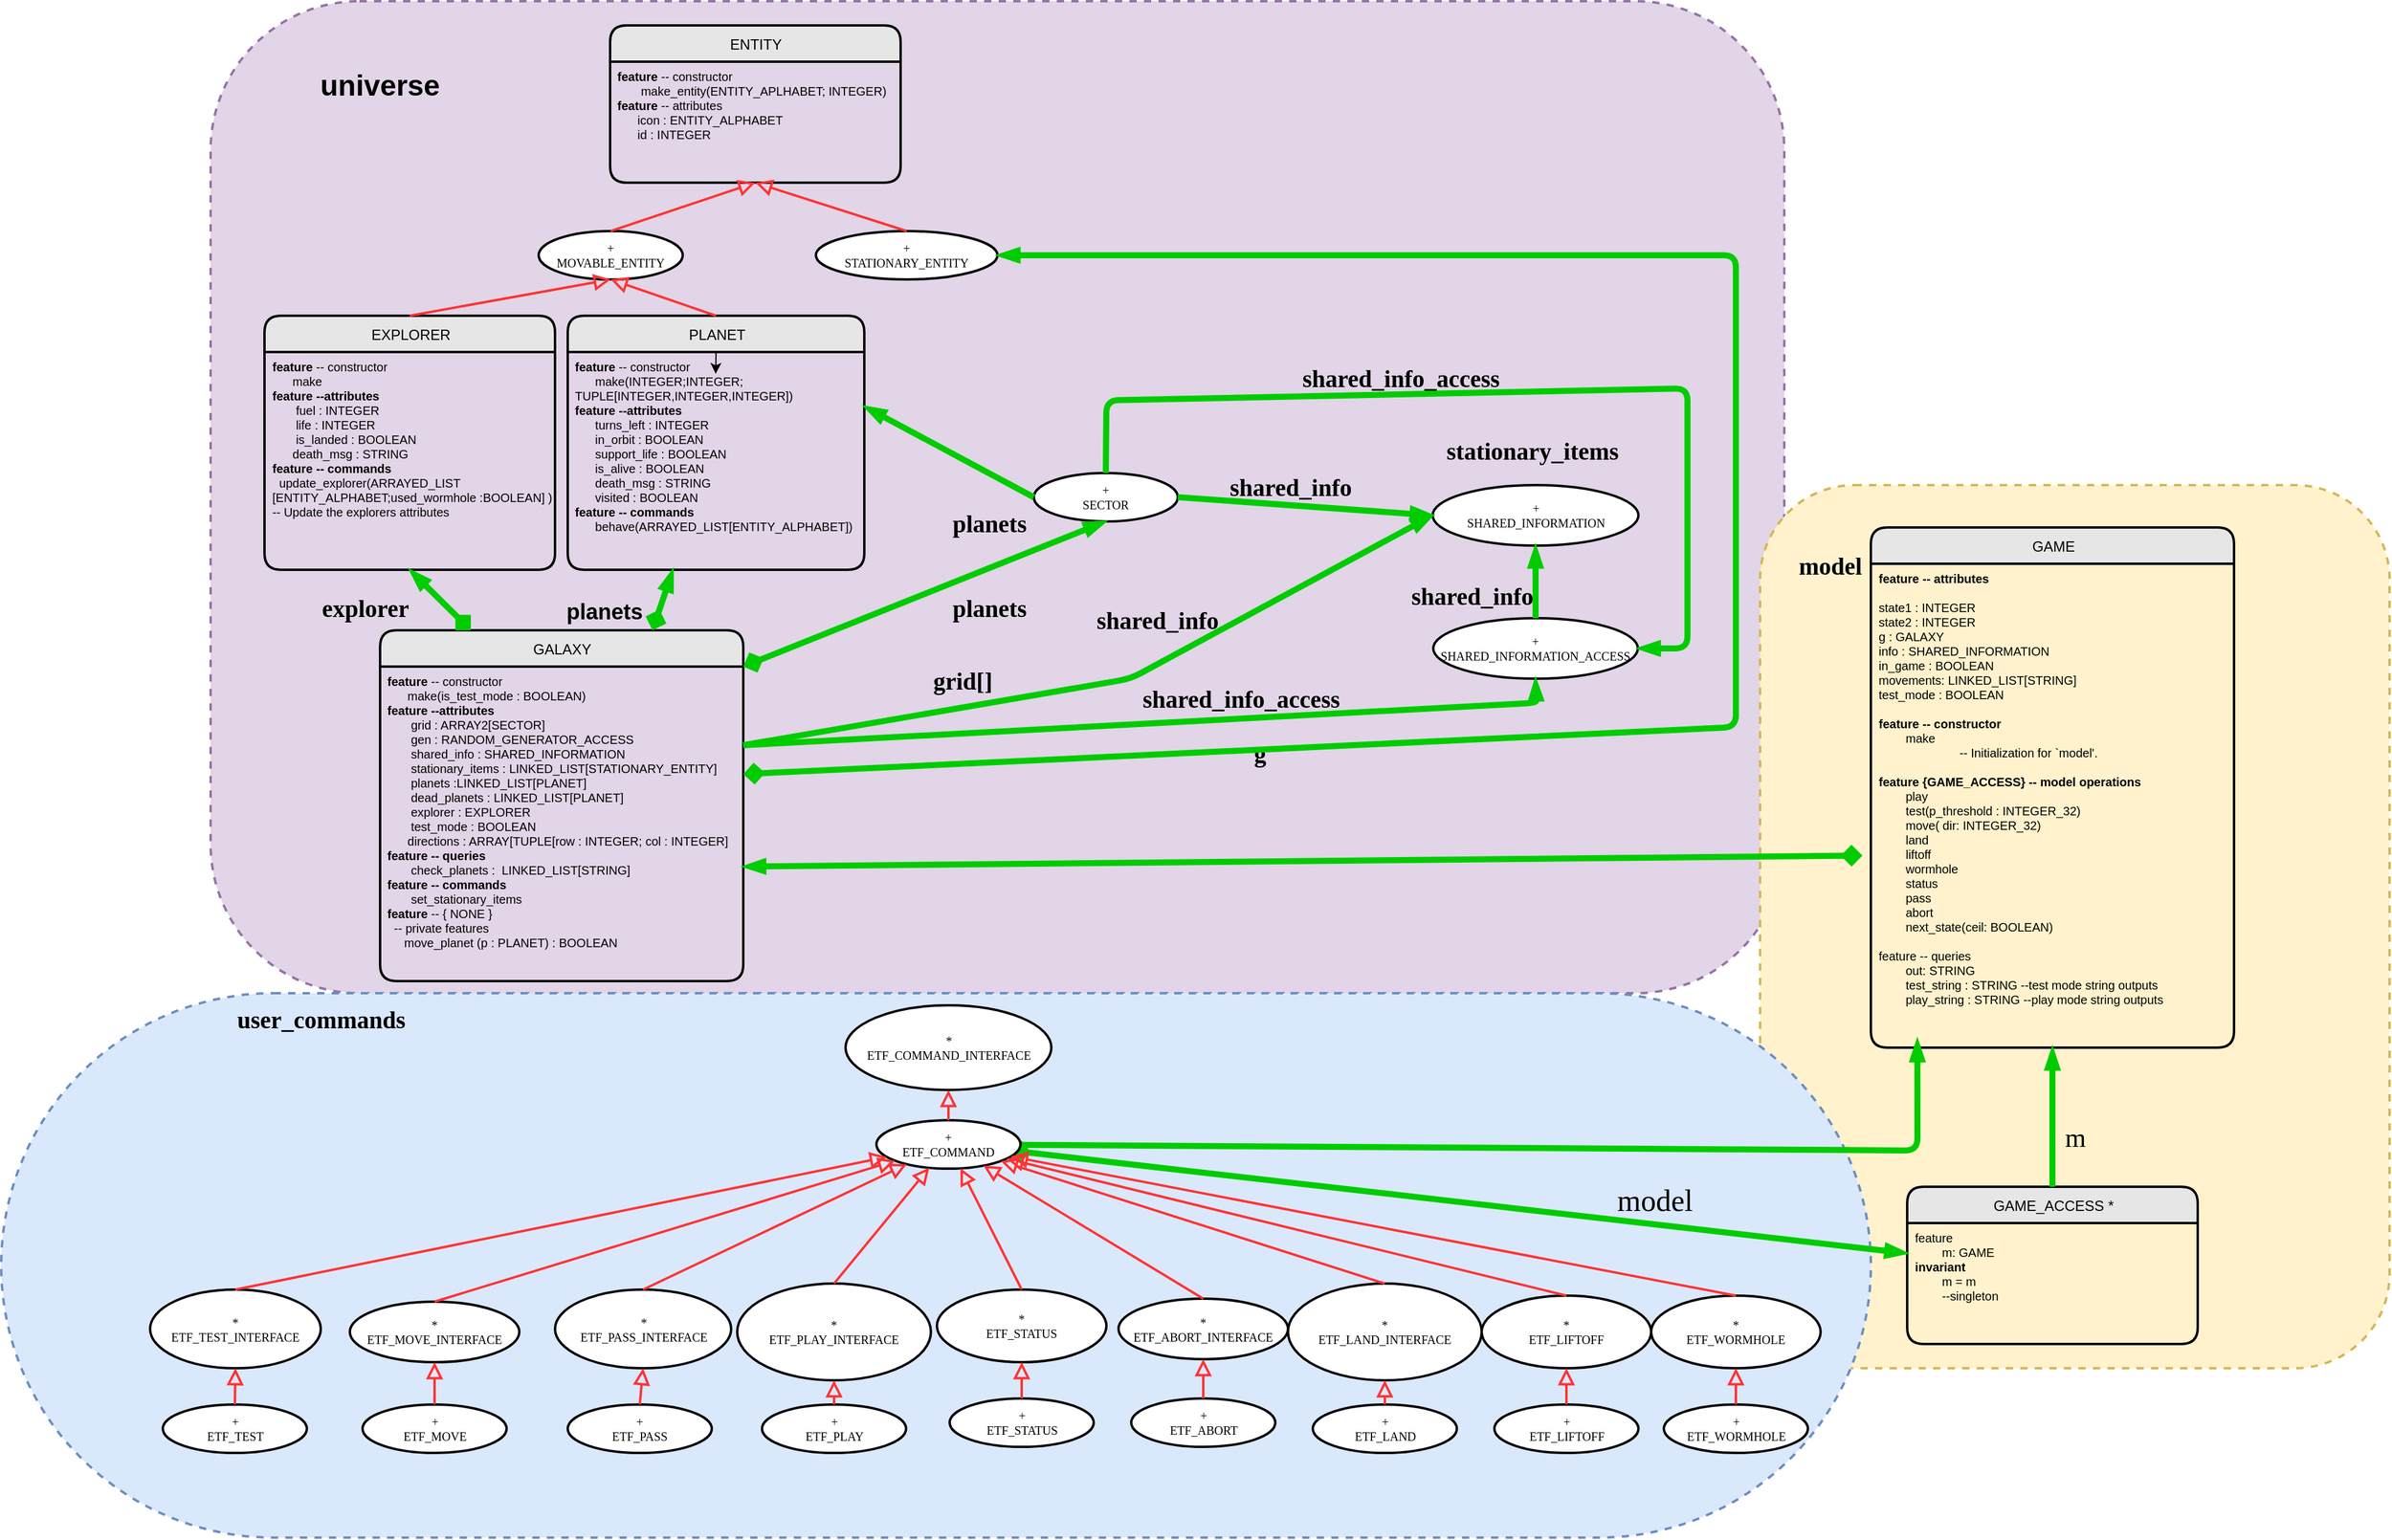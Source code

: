 <mxfile version="12.8.4" type="device"><diagram id="bcq7-YI1w9zSbNKLP_WB" name="Page-1"><mxGraphModel dx="1661" dy="1252" grid="1" gridSize="10" guides="1" tooltips="1" connect="1" arrows="1" fold="1" page="1" pageScale="1" pageWidth="1100" pageHeight="850" math="0" shadow="0"><root><mxCell id="0"/><mxCell id="1" parent="0"/><mxCell id="MOF04nxXEM0VVJA2srQy-186" value="" style="rounded=1;whiteSpace=wrap;html=1;fontSize=10;dashed=1;strokeWidth=2;fillColor=#e1d5e7;strokeColor=#9673a6;" vertex="1" parent="1"><mxGeometry x="-440" y="-520" width="1300" height="820" as="geometry"/></mxCell><mxCell id="MOF04nxXEM0VVJA2srQy-184" value="" style="rounded=1;whiteSpace=wrap;html=1;fontSize=10;dashed=1;strokeWidth=2;fillColor=#fff2cc;strokeColor=#d6b656;" vertex="1" parent="1"><mxGeometry x="840" y="-120" width="520" height="730" as="geometry"/></mxCell><mxCell id="MOF04nxXEM0VVJA2srQy-185" value="&lt;h1&gt;model&lt;/h1&gt;" style="text;html=1;fontSize=10;fontFamily=Verdena;" vertex="1" parent="1"><mxGeometry x="870" y="-85" width="300" height="25" as="geometry"/></mxCell><mxCell id="MOF04nxXEM0VVJA2srQy-138" value="" style="rounded=1;whiteSpace=wrap;html=1;fontSize=10;dashed=1;strokeWidth=2;arcSize=50;fillColor=#dae8fc;strokeColor=#6c8ebf;" vertex="1" parent="1"><mxGeometry x="-613" y="300" width="1544.5" height="450" as="geometry"/></mxCell><mxCell id="MOF04nxXEM0VVJA2srQy-2" value="&lt;font face=&quot;Helvetica&quot;&gt;&lt;span style=&quot;font-size: 12px&quot;&gt;GAME&lt;br&gt;&lt;/span&gt;&lt;/font&gt;" style="swimlane;html=1;childLayout=stackLayout;horizontal=1;startSize=30;horizontalStack=0;fillColor=#E6E6E6;fontColor=#000000;rounded=1;fontSize=17;fontStyle=0;strokeWidth=2;resizeParent=0;resizeLast=1;shadow=0;dashed=0;align=center;fontFamily=Verdena;" vertex="1" parent="1"><mxGeometry x="931.5" y="-85" width="300" height="430" as="geometry"/></mxCell><mxCell id="MOF04nxXEM0VVJA2srQy-3" value="&lt;font face=&quot;Helvetica&quot;&gt;&lt;b&gt;feature -- attributes&lt;/b&gt;&amp;nbsp;&lt;br&gt;&lt;div&gt;&lt;span style=&quot;white-space: pre&quot;&gt;&#9;&lt;/span&gt;&lt;/div&gt;state1 : INTEGER&lt;br&gt;&#9;state2 : INTEGER&lt;br&gt;&#9;g : GALAXY&lt;br&gt;&#9;info : SHARED_INFORMATION&lt;br&gt;&#9;in_game : BOOLEAN&lt;br&gt;&#9;movements: LINKED_LIST[STRING]&lt;br&gt;&#9;test_mode : BOOLEAN&lt;div&gt;&lt;br&gt;&lt;/div&gt;&lt;div&gt;&lt;b&gt;feature -- constructor&lt;/b&gt;&lt;br&gt;&lt;/div&gt;&lt;div&gt;&lt;/div&gt;&lt;div&gt;&lt;span style=&quot;white-space: pre&quot;&gt;&#9;&lt;/span&gt;make&lt;/div&gt;&lt;div&gt;&lt;span style=&quot;white-space: pre&quot;&gt;&#9;&#9;&#9;&lt;/span&gt;-- Initialization for `model'.&lt;/div&gt;&lt;div&gt;&lt;br&gt;&lt;/div&gt;&lt;div&gt;&lt;b&gt;feature {GAME_ACCESS} -- model operations&lt;/b&gt;&lt;/div&gt;&lt;div&gt;&amp;nbsp; &amp;nbsp; &amp;nbsp; &amp;nbsp; play&amp;nbsp; &amp;nbsp; &amp;nbsp;&amp;nbsp;&lt;/div&gt;&lt;div&gt;&lt;span style=&quot;white-space: pre&quot;&gt;&#9;&lt;/span&gt;test(p_threshold : INTEGER_32)&lt;br&gt;&lt;/div&gt;&lt;div&gt;&lt;span style=&quot;white-space: pre&quot;&gt;&#9;&lt;/span&gt;move( dir: INTEGER_32)&lt;br&gt;&lt;/div&gt;&lt;div&gt;&amp;nbsp; &amp;nbsp; &amp;nbsp; &amp;nbsp; land&lt;/div&gt;&lt;div&gt;&amp;nbsp; &amp;nbsp; &amp;nbsp; &amp;nbsp; liftoff&lt;/div&gt;&lt;div&gt;&amp;nbsp; &amp;nbsp; &amp;nbsp; &amp;nbsp; wormhole&lt;/div&gt;&lt;div&gt;&amp;nbsp; &amp;nbsp; &amp;nbsp; &amp;nbsp; status&lt;/div&gt;&lt;div&gt;&amp;nbsp; &amp;nbsp; &amp;nbsp; &amp;nbsp; pass&lt;/div&gt;&lt;div&gt;&amp;nbsp; &amp;nbsp; &amp;nbsp; &amp;nbsp; abort&lt;/div&gt;&lt;div&gt;&amp;nbsp; &amp;nbsp; &amp;nbsp; &amp;nbsp; next_state(ceil: BOOLEAN)&lt;/div&gt;&lt;div&gt;&lt;br&gt;&lt;/div&gt;&lt;div&gt;feature -- queries&lt;br&gt;&lt;/div&gt;&lt;div&gt;&lt;span style=&quot;white-space: pre&quot;&gt;&#9;&lt;/span&gt;&lt;span&gt;out: STRING&lt;/span&gt;&lt;br&gt;&lt;/div&gt;&lt;div&gt;&lt;span&gt;&amp;nbsp; &amp;nbsp; &amp;nbsp; &amp;nbsp; test_string : STRING --test mode string outputs&lt;/span&gt;&lt;/div&gt;&lt;div&gt;&lt;span&gt;&amp;nbsp; &amp;nbsp; &amp;nbsp; &amp;nbsp; play_string : STRING --play mode string outputs&lt;/span&gt;&lt;/div&gt;&lt;div&gt;&lt;br&gt;&lt;/div&gt;&lt;/font&gt;" style="whiteSpace=wrap;html=1;align=left;strokeColor=none;fillColor=none;spacingLeft=4;fontSize=10;verticalAlign=top;resizable=0;rotatable=0;part=1;fontFamily=Verdena;" vertex="1" parent="MOF04nxXEM0VVJA2srQy-2"><mxGeometry y="30" width="300" height="400" as="geometry"/></mxCell><mxCell id="MOF04nxXEM0VVJA2srQy-4" value="&lt;font style=&quot;font-size: 12px&quot; face=&quot;Helvetica&quot;&gt;GAME_ACCESS *&lt;/font&gt;" style="swimlane;html=1;childLayout=stackLayout;horizontal=1;startSize=30;horizontalStack=0;fillColor=#E6E6E6;fontColor=#000000;rounded=1;fontSize=17;fontStyle=0;strokeWidth=2;resizeParent=0;resizeLast=1;shadow=0;dashed=0;align=center;fontFamily=Verdena;" vertex="1" parent="1"><mxGeometry x="961.5" y="460" width="240" height="130" as="geometry"/></mxCell><mxCell id="MOF04nxXEM0VVJA2srQy-5" value="&lt;font face=&quot;Helvetica&quot;&gt;&lt;div&gt;feature&lt;/div&gt;&lt;div&gt;&lt;span style=&quot;white-space: pre&quot;&gt;&#9;&lt;/span&gt;m: GAME&lt;/div&gt;&lt;b&gt;invariant&lt;/b&gt;&lt;br&gt;&amp;nbsp;&lt;span style=&quot;white-space: pre&quot;&gt;&#9;&lt;/span&gt;m = m&lt;br&gt;&amp;nbsp; &amp;nbsp; &amp;nbsp; &amp;nbsp; --singleton&amp;nbsp;&lt;br&gt;&lt;/font&gt;" style="whiteSpace=wrap;html=1;align=left;strokeColor=none;fillColor=none;spacingLeft=4;fontSize=10;verticalAlign=top;resizable=0;rotatable=0;part=1;fontFamily=Verdena;" vertex="1" parent="MOF04nxXEM0VVJA2srQy-4"><mxGeometry y="30" width="240" height="100" as="geometry"/></mxCell><mxCell id="MOF04nxXEM0VVJA2srQy-6" value="&lt;font style=&quot;font-size: 22px&quot;&gt;m&lt;/font&gt;" style="text;html=1;fontSize=10;fontFamily=Verdena;" vertex="1" parent="1"><mxGeometry x="1090" y="400" width="21" height="20" as="geometry"/></mxCell><mxCell id="MOF04nxXEM0VVJA2srQy-7" value="" style="endArrow=blockThin;html=1;strokeColor=#00CC00;strokeWidth=5;endFill=1;exitX=0.5;exitY=0;exitDx=0;exitDy=0;entryX=0.5;entryY=1;entryDx=0;entryDy=0;" edge="1" parent="1" source="MOF04nxXEM0VVJA2srQy-4" target="MOF04nxXEM0VVJA2srQy-3"><mxGeometry width="50" height="50" relative="1" as="geometry"><mxPoint x="1080.5" y="850" as="sourcePoint"/><mxPoint x="1080.5" y="670" as="targetPoint"/></mxGeometry></mxCell><mxCell id="MOF04nxXEM0VVJA2srQy-10" value="" style="endArrow=blockThin;html=1;strokeColor=#00CC00;strokeWidth=5;endFill=1;startArrow=diamond;startFill=1;entryX=0;entryY=0.25;entryDx=0;entryDy=0;" edge="1" parent="1" target="MOF04nxXEM0VVJA2srQy-5"><mxGeometry width="50" height="50" relative="1" as="geometry"><mxPoint x="220" y="430" as="sourcePoint"/><mxPoint x="950" y="450" as="targetPoint"/><Array as="points"/></mxGeometry></mxCell><mxCell id="MOF04nxXEM0VVJA2srQy-11" value="&lt;font style=&quot;font-size: 25px&quot;&gt;model&lt;/font&gt;" style="text;html=1;fontSize=10;fontFamily=Verdena;" vertex="1" parent="1"><mxGeometry x="720" y="450" width="81" height="20" as="geometry"/></mxCell><mxCell id="MOF04nxXEM0VVJA2srQy-12" value="" style="endArrow=blockThin;html=1;strokeColor=#00CC00;strokeWidth=5;endFill=1;entryX=0.128;entryY=0.983;entryDx=0;entryDy=0;entryPerimeter=0;" edge="1" parent="1" source="MOF04nxXEM0VVJA2srQy-14" target="MOF04nxXEM0VVJA2srQy-3"><mxGeometry width="50" height="50" relative="1" as="geometry"><mxPoint x="561" y="380" as="sourcePoint"/><mxPoint x="931" y="310" as="targetPoint"/><Array as="points"><mxPoint x="970" y="430"/></Array></mxGeometry></mxCell><mxCell id="MOF04nxXEM0VVJA2srQy-13" value="+&lt;br&gt;ETF_ABORT" style="ellipse;whiteSpace=wrap;html=1;rounded=1;fontSize=10;fontFamily=Verdena;strokeWidth=2;" vertex="1" parent="1"><mxGeometry x="320.5" y="635" width="119" height="40" as="geometry"/></mxCell><mxCell id="MOF04nxXEM0VVJA2srQy-14" value="+&lt;br&gt;ETF_COMMAND" style="ellipse;whiteSpace=wrap;html=1;rounded=1;fontSize=10;fontFamily=Verdena;strokeWidth=2;" vertex="1" parent="1"><mxGeometry x="110" y="405" width="119" height="40" as="geometry"/></mxCell><mxCell id="MOF04nxXEM0VVJA2srQy-15" value="+&lt;br&gt;ETF_LAND" style="ellipse;whiteSpace=wrap;html=1;rounded=1;fontSize=10;fontFamily=Verdena;strokeWidth=2;" vertex="1" parent="1"><mxGeometry x="470.5" y="640" width="119" height="40" as="geometry"/></mxCell><mxCell id="MOF04nxXEM0VVJA2srQy-16" value="+&lt;br&gt;ETF_LIFTOFF" style="ellipse;whiteSpace=wrap;html=1;rounded=1;fontSize=10;fontFamily=Verdena;strokeWidth=2;" vertex="1" parent="1"><mxGeometry x="620.5" y="640" width="119" height="40" as="geometry"/></mxCell><mxCell id="MOF04nxXEM0VVJA2srQy-17" value="*&lt;br&gt;ETF_LIFTOFF" style="ellipse;whiteSpace=wrap;html=1;rounded=1;fontSize=10;fontFamily=Verdena;strokeWidth=2;" vertex="1" parent="1"><mxGeometry x="610" y="550" width="140" height="60" as="geometry"/></mxCell><mxCell id="MOF04nxXEM0VVJA2srQy-18" value="*&lt;br&gt;ETF_LAND_INTERFACE" style="ellipse;whiteSpace=wrap;html=1;rounded=1;fontSize=10;fontFamily=Verdena;strokeWidth=2;" vertex="1" parent="1"><mxGeometry x="450" y="540" width="160" height="80" as="geometry"/></mxCell><mxCell id="MOF04nxXEM0VVJA2srQy-20" value="*&lt;br&gt;ETF_ABORT_INTERFACE" style="ellipse;whiteSpace=wrap;html=1;rounded=1;fontSize=10;fontFamily=Verdena;strokeWidth=2;" vertex="1" parent="1"><mxGeometry x="310" y="552.5" width="140" height="50" as="geometry"/></mxCell><mxCell id="MOF04nxXEM0VVJA2srQy-21" value="*&lt;br&gt;ETF_COMMAND_INTERFACE" style="ellipse;whiteSpace=wrap;html=1;rounded=1;fontSize=10;fontFamily=Verdena;strokeWidth=2;" vertex="1" parent="1"><mxGeometry x="84.5" y="310" width="170" height="70" as="geometry"/></mxCell><mxCell id="MOF04nxXEM0VVJA2srQy-23" value="" style="endArrow=block;html=1;strokeColor=#FF3333;strokeWidth=2;endFill=0;endSize=9;entryX=0.5;entryY=1;entryDx=0;entryDy=0;exitX=0.5;exitY=0;exitDx=0;exitDy=0;" edge="1" parent="1" source="MOF04nxXEM0VVJA2srQy-13" target="MOF04nxXEM0VVJA2srQy-20"><mxGeometry width="50" height="50" relative="1" as="geometry"><mxPoint x="581.5" y="695" as="sourcePoint"/><mxPoint x="581.5" y="635" as="targetPoint"/></mxGeometry></mxCell><mxCell id="MOF04nxXEM0VVJA2srQy-24" value="" style="endArrow=block;html=1;strokeColor=#FF3333;strokeWidth=2;endFill=0;endSize=9;entryX=0.5;entryY=1;entryDx=0;entryDy=0;exitX=0.5;exitY=0;exitDx=0;exitDy=0;" edge="1" parent="1" source="MOF04nxXEM0VVJA2srQy-15" target="MOF04nxXEM0VVJA2srQy-18"><mxGeometry width="50" height="50" relative="1" as="geometry"><mxPoint x="411" y="700" as="sourcePoint"/><mxPoint x="411" y="640" as="targetPoint"/></mxGeometry></mxCell><mxCell id="MOF04nxXEM0VVJA2srQy-25" value="" style="endArrow=block;html=1;strokeColor=#FF3333;strokeWidth=2;endFill=0;endSize=9;entryX=0.5;entryY=1;entryDx=0;entryDy=0;exitX=0.5;exitY=0;exitDx=0;exitDy=0;" edge="1" parent="1" source="MOF04nxXEM0VVJA2srQy-16" target="MOF04nxXEM0VVJA2srQy-17"><mxGeometry width="50" height="50" relative="1" as="geometry"><mxPoint x="411" y="700" as="sourcePoint"/><mxPoint x="411" y="640" as="targetPoint"/></mxGeometry></mxCell><mxCell id="MOF04nxXEM0VVJA2srQy-26" value="" style="endArrow=block;html=1;strokeColor=#FF3333;strokeWidth=2;endFill=0;endSize=9;exitX=0.5;exitY=0;exitDx=0;exitDy=0;" edge="1" parent="1" source="MOF04nxXEM0VVJA2srQy-20" target="MOF04nxXEM0VVJA2srQy-14"><mxGeometry width="50" height="50" relative="1" as="geometry"><mxPoint x="411" y="800" as="sourcePoint"/><mxPoint x="210" y="510" as="targetPoint"/></mxGeometry></mxCell><mxCell id="MOF04nxXEM0VVJA2srQy-28" value="" style="endArrow=block;html=1;strokeColor=#FF3333;strokeWidth=2;endFill=0;endSize=9;exitX=0.5;exitY=0;exitDx=0;exitDy=0;" edge="1" parent="1" source="MOF04nxXEM0VVJA2srQy-18" target="MOF04nxXEM0VVJA2srQy-14"><mxGeometry width="50" height="50" relative="1" as="geometry"><mxPoint x="411" y="550" as="sourcePoint"/><mxPoint x="200" y="480" as="targetPoint"/></mxGeometry></mxCell><mxCell id="MOF04nxXEM0VVJA2srQy-29" value="" style="endArrow=block;html=1;strokeColor=#FF3333;strokeWidth=2;endFill=0;endSize=9;exitX=0.5;exitY=0;exitDx=0;exitDy=0;" edge="1" parent="1" source="MOF04nxXEM0VVJA2srQy-17" target="MOF04nxXEM0VVJA2srQy-14"><mxGeometry width="50" height="50" relative="1" as="geometry"><mxPoint x="411" y="550" as="sourcePoint"/><mxPoint x="200" y="480" as="targetPoint"/></mxGeometry></mxCell><mxCell id="MOF04nxXEM0VVJA2srQy-31" value="+&lt;br&gt;ETF_MOVE" style="ellipse;whiteSpace=wrap;html=1;rounded=1;fontSize=10;fontFamily=Verdena;strokeWidth=2;" vertex="1" parent="1"><mxGeometry x="-314.5" y="640" width="119" height="40" as="geometry"/></mxCell><mxCell id="MOF04nxXEM0VVJA2srQy-32" value="+&lt;br&gt;ETF_PASS" style="ellipse;whiteSpace=wrap;html=1;rounded=1;fontSize=10;fontFamily=Verdena;strokeWidth=2;" vertex="1" parent="1"><mxGeometry x="-145" y="640" width="119" height="40" as="geometry"/></mxCell><mxCell id="MOF04nxXEM0VVJA2srQy-33" value="+&lt;br&gt;ETF_PLAY" style="ellipse;whiteSpace=wrap;html=1;rounded=1;fontSize=10;fontFamily=Verdena;strokeWidth=2;" vertex="1" parent="1"><mxGeometry x="15.5" y="640" width="119" height="40" as="geometry"/></mxCell><mxCell id="MOF04nxXEM0VVJA2srQy-34" value="+&lt;br&gt;ETF_STATUS" style="ellipse;whiteSpace=wrap;html=1;rounded=1;fontSize=10;fontFamily=Verdena;strokeWidth=2;" vertex="1" parent="1"><mxGeometry x="170.5" y="635" width="119" height="40" as="geometry"/></mxCell><mxCell id="MOF04nxXEM0VVJA2srQy-35" value="*&lt;br&gt;ETF_STATUS" style="ellipse;whiteSpace=wrap;html=1;rounded=1;fontSize=10;fontFamily=Verdena;strokeWidth=2;" vertex="1" parent="1"><mxGeometry x="160" y="545" width="140" height="60" as="geometry"/></mxCell><mxCell id="MOF04nxXEM0VVJA2srQy-36" value="*&lt;br&gt;ETF_PLAY_INTERFACE" style="ellipse;whiteSpace=wrap;html=1;rounded=1;fontSize=10;fontFamily=Verdena;strokeWidth=2;" vertex="1" parent="1"><mxGeometry x="-5" y="540" width="160" height="80" as="geometry"/></mxCell><mxCell id="MOF04nxXEM0VVJA2srQy-37" value="*&lt;br&gt;ETF_PASS_INTERFACE" style="ellipse;whiteSpace=wrap;html=1;rounded=1;fontSize=10;fontFamily=Verdena;strokeWidth=2;" vertex="1" parent="1"><mxGeometry x="-155.5" y="545" width="145.5" height="65" as="geometry"/></mxCell><mxCell id="MOF04nxXEM0VVJA2srQy-38" value="*&lt;br&gt;ETF_MOVE_INTERFACE" style="ellipse;whiteSpace=wrap;html=1;rounded=1;fontSize=10;fontFamily=Verdena;strokeWidth=2;" vertex="1" parent="1"><mxGeometry x="-325" y="555" width="140" height="50" as="geometry"/></mxCell><mxCell id="MOF04nxXEM0VVJA2srQy-39" value="" style="endArrow=block;html=1;strokeColor=#FF3333;strokeWidth=2;endFill=0;endSize=9;entryX=0.5;entryY=1;entryDx=0;entryDy=0;exitX=0.5;exitY=0;exitDx=0;exitDy=0;" edge="1" parent="1" source="MOF04nxXEM0VVJA2srQy-32" target="MOF04nxXEM0VVJA2srQy-37"><mxGeometry width="50" height="50" relative="1" as="geometry"><mxPoint x="-268.5" y="700" as="sourcePoint"/><mxPoint x="-268.5" y="640" as="targetPoint"/></mxGeometry></mxCell><mxCell id="MOF04nxXEM0VVJA2srQy-40" value="" style="endArrow=block;html=1;strokeColor=#FF3333;strokeWidth=2;endFill=0;endSize=9;entryX=0.5;entryY=1;entryDx=0;entryDy=0;exitX=0.5;exitY=0;exitDx=0;exitDy=0;" edge="1" parent="1" source="MOF04nxXEM0VVJA2srQy-31" target="MOF04nxXEM0VVJA2srQy-38"><mxGeometry width="50" height="50" relative="1" as="geometry"><mxPoint x="-268.5" y="700" as="sourcePoint"/><mxPoint x="-268.5" y="640" as="targetPoint"/></mxGeometry></mxCell><mxCell id="MOF04nxXEM0VVJA2srQy-41" value="" style="endArrow=block;html=1;strokeColor=#FF3333;strokeWidth=2;endFill=0;endSize=9;entryX=0.5;entryY=1;entryDx=0;entryDy=0;exitX=0.5;exitY=0;exitDx=0;exitDy=0;" edge="1" parent="1" source="MOF04nxXEM0VVJA2srQy-33" target="MOF04nxXEM0VVJA2srQy-36"><mxGeometry width="50" height="50" relative="1" as="geometry"><mxPoint x="-268.5" y="700" as="sourcePoint"/><mxPoint x="-268.5" y="640" as="targetPoint"/></mxGeometry></mxCell><mxCell id="MOF04nxXEM0VVJA2srQy-42" value="" style="endArrow=block;html=1;strokeColor=#FF3333;strokeWidth=2;endFill=0;endSize=9;entryX=0.5;entryY=1;entryDx=0;entryDy=0;exitX=0.5;exitY=0;exitDx=0;exitDy=0;" edge="1" parent="1" source="MOF04nxXEM0VVJA2srQy-34" target="MOF04nxXEM0VVJA2srQy-35"><mxGeometry width="50" height="50" relative="1" as="geometry"><mxPoint x="-268.5" y="700" as="sourcePoint"/><mxPoint x="-268.5" y="640" as="targetPoint"/></mxGeometry></mxCell><mxCell id="MOF04nxXEM0VVJA2srQy-43" value="" style="endArrow=block;html=1;strokeColor=#FF3333;strokeWidth=2;endFill=0;endSize=9;exitX=0.5;exitY=0;exitDx=0;exitDy=0;" edge="1" parent="1" source="MOF04nxXEM0VVJA2srQy-38" target="MOF04nxXEM0VVJA2srQy-14"><mxGeometry width="50" height="50" relative="1" as="geometry"><mxPoint x="-268.5" y="800" as="sourcePoint"/><mxPoint x="290" y="440" as="targetPoint"/></mxGeometry></mxCell><mxCell id="MOF04nxXEM0VVJA2srQy-44" value="" style="endArrow=block;html=1;strokeColor=#FF3333;strokeWidth=2;endFill=0;endSize=9;exitX=0.5;exitY=0;exitDx=0;exitDy=0;" edge="1" parent="1" source="MOF04nxXEM0VVJA2srQy-37" target="MOF04nxXEM0VVJA2srQy-14"><mxGeometry width="50" height="50" relative="1" as="geometry"><mxPoint x="-268.5" y="550" as="sourcePoint"/><mxPoint x="190" y="480" as="targetPoint"/></mxGeometry></mxCell><mxCell id="MOF04nxXEM0VVJA2srQy-45" value="" style="endArrow=block;html=1;strokeColor=#FF3333;strokeWidth=2;endFill=0;endSize=9;exitX=0.5;exitY=0;exitDx=0;exitDy=0;" edge="1" parent="1" source="MOF04nxXEM0VVJA2srQy-36" target="MOF04nxXEM0VVJA2srQy-14"><mxGeometry width="50" height="50" relative="1" as="geometry"><mxPoint x="-268.5" y="550" as="sourcePoint"/><mxPoint x="180" y="480" as="targetPoint"/></mxGeometry></mxCell><mxCell id="MOF04nxXEM0VVJA2srQy-46" value="" style="endArrow=block;html=1;strokeColor=#FF3333;strokeWidth=2;endFill=0;endSize=9;exitX=0.5;exitY=0;exitDx=0;exitDy=0;" edge="1" parent="1" source="MOF04nxXEM0VVJA2srQy-35" target="MOF04nxXEM0VVJA2srQy-14"><mxGeometry width="50" height="50" relative="1" as="geometry"><mxPoint x="-89" y="545" as="sourcePoint"/><mxPoint x="359.5" y="475" as="targetPoint"/></mxGeometry></mxCell><mxCell id="MOF04nxXEM0VVJA2srQy-47" value="+&lt;br&gt;ETF_TEST" style="ellipse;whiteSpace=wrap;html=1;rounded=1;fontSize=10;fontFamily=Verdena;strokeWidth=2;" vertex="1" parent="1"><mxGeometry x="-479.5" y="640" width="119" height="40" as="geometry"/></mxCell><mxCell id="MOF04nxXEM0VVJA2srQy-48" value="*&lt;br&gt;ETF_TEST_INTERFACE" style="ellipse;whiteSpace=wrap;html=1;rounded=1;fontSize=10;fontFamily=Verdena;strokeWidth=2;" vertex="1" parent="1"><mxGeometry x="-490" y="545" width="141" height="65" as="geometry"/></mxCell><mxCell id="MOF04nxXEM0VVJA2srQy-49" value="" style="endArrow=block;html=1;strokeColor=#FF3333;strokeWidth=2;endFill=0;endSize=9;entryX=0.5;entryY=1;entryDx=0;entryDy=0;exitX=0.5;exitY=0;exitDx=0;exitDy=0;" edge="1" parent="1" source="MOF04nxXEM0VVJA2srQy-47" target="MOF04nxXEM0VVJA2srQy-48"><mxGeometry width="50" height="50" relative="1" as="geometry"><mxPoint x="-603" y="700" as="sourcePoint"/><mxPoint x="-603" y="640" as="targetPoint"/></mxGeometry></mxCell><mxCell id="MOF04nxXEM0VVJA2srQy-51" value="+&lt;br&gt;ETF_WORMHOLE" style="ellipse;whiteSpace=wrap;html=1;rounded=1;fontSize=10;fontFamily=Verdena;strokeWidth=2;" vertex="1" parent="1"><mxGeometry x="760.5" y="640" width="119" height="40" as="geometry"/></mxCell><mxCell id="MOF04nxXEM0VVJA2srQy-52" value="*&lt;br&gt;ETF_WORMHOLE" style="ellipse;whiteSpace=wrap;html=1;rounded=1;fontSize=10;fontFamily=Verdena;strokeWidth=2;" vertex="1" parent="1"><mxGeometry x="750" y="550" width="140" height="60" as="geometry"/></mxCell><mxCell id="MOF04nxXEM0VVJA2srQy-53" value="" style="endArrow=block;html=1;strokeColor=#FF3333;strokeWidth=2;endFill=0;endSize=9;entryX=0.5;entryY=1;entryDx=0;entryDy=0;exitX=0.5;exitY=0;exitDx=0;exitDy=0;" edge="1" parent="1" source="MOF04nxXEM0VVJA2srQy-51" target="MOF04nxXEM0VVJA2srQy-52"><mxGeometry width="50" height="50" relative="1" as="geometry"><mxPoint x="561" y="700" as="sourcePoint"/><mxPoint x="561" y="640" as="targetPoint"/></mxGeometry></mxCell><mxCell id="MOF04nxXEM0VVJA2srQy-54" value="" style="endArrow=block;html=1;strokeColor=#FF3333;strokeWidth=2;endFill=0;endSize=9;exitX=0.5;exitY=0;exitDx=0;exitDy=0;" edge="1" parent="1" source="MOF04nxXEM0VVJA2srQy-52" target="MOF04nxXEM0VVJA2srQy-14"><mxGeometry width="50" height="50" relative="1" as="geometry"><mxPoint x="561" y="550" as="sourcePoint"/><mxPoint x="190" y="480" as="targetPoint"/></mxGeometry></mxCell><mxCell id="MOF04nxXEM0VVJA2srQy-57" value="" style="endArrow=block;html=1;strokeColor=#FF3333;strokeWidth=2;endFill=0;endSize=9;exitX=0.5;exitY=0;exitDx=0;exitDy=0;" edge="1" parent="1" source="MOF04nxXEM0VVJA2srQy-14" target="MOF04nxXEM0VVJA2srQy-21"><mxGeometry width="50" height="50" relative="1" as="geometry"><mxPoint x="183" y="435" as="sourcePoint"/><mxPoint x="190" y="360" as="targetPoint"/></mxGeometry></mxCell><mxCell id="MOF04nxXEM0VVJA2srQy-60" value="" style="endArrow=block;html=1;strokeColor=#FF3333;strokeWidth=2;endFill=0;endSize=9;exitX=0.5;exitY=0;exitDx=0;exitDy=0;" edge="1" parent="1" source="MOF04nxXEM0VVJA2srQy-48" target="MOF04nxXEM0VVJA2srQy-14"><mxGeometry width="50" height="50" relative="1" as="geometry"><mxPoint x="90" y="510" as="sourcePoint"/><mxPoint x="90" y="450" as="targetPoint"/></mxGeometry></mxCell><mxCell id="MOF04nxXEM0VVJA2srQy-67" value="&lt;font style=&quot;font-size: 12px&quot; face=&quot;Helvetica&quot;&gt;GALAXY&lt;/font&gt;" style="swimlane;html=1;childLayout=stackLayout;horizontal=1;startSize=30;horizontalStack=0;fillColor=#E6E6E6;fontColor=#000000;rounded=1;fontSize=17;fontStyle=0;strokeWidth=2;resizeParent=0;resizeLast=1;shadow=0;dashed=0;align=center;fontFamily=Verdena;" vertex="1" parent="1"><mxGeometry x="-300" width="300" height="290" as="geometry"/></mxCell><mxCell id="MOF04nxXEM0VVJA2srQy-68" value="&lt;font face=&quot;Helvetica&quot;&gt;&lt;b&gt;feature&lt;/b&gt; -- constructor&lt;br&gt;&amp;nbsp; &amp;nbsp; &amp;nbsp; make(is_test_mode : BOOLEAN)&lt;br&gt;&lt;b&gt;feature --attributes&amp;nbsp;&lt;br&gt;&amp;nbsp; &amp;nbsp; &amp;nbsp; &lt;/b&gt;&amp;nbsp;grid : ARRAY2[SECTOR]&lt;br&gt;&amp;nbsp; &amp;nbsp; &amp;nbsp; &amp;nbsp;gen : RANDOM_GENERATOR_ACCESS&lt;br&gt;&amp;nbsp; &amp;nbsp; &amp;nbsp; &amp;nbsp;shared_info : SHARED_INFORMATION&lt;br&gt;&amp;nbsp; &amp;nbsp; &amp;nbsp; &amp;nbsp;stationary_items : LINKED_LIST[STATIONARY_ENTITY]&lt;br&gt;&amp;nbsp; &amp;nbsp; &amp;nbsp; &amp;nbsp;planets :LINKED_LIST[PLANET]&lt;br&gt;&amp;nbsp; &amp;nbsp; &amp;nbsp; &amp;nbsp;dead_planets : LINKED_LIST[PLANET]&lt;br&gt;&amp;nbsp; &amp;nbsp; &amp;nbsp; &amp;nbsp;explorer : EXPLORER&lt;br&gt;&amp;nbsp; &amp;nbsp; &amp;nbsp; &amp;nbsp;test_mode : BOOLEAN&lt;br&gt;&amp;nbsp; &amp;nbsp; &amp;nbsp; directions : ARRAY[TUPLE[row : INTEGER; col : INTEGER]&lt;br&gt;&lt;b&gt;feature -- queries&lt;br&gt;&amp;nbsp; &amp;nbsp; &amp;nbsp; &amp;nbsp;&lt;/b&gt;check_planets :&amp;nbsp; LINKED_LIST[STRING]&lt;br&gt;&lt;b&gt;feature -- commands&lt;br&gt;&lt;/b&gt;&amp;nbsp; &amp;nbsp; &amp;nbsp; &amp;nbsp;set_stationary_items&lt;br&gt;&lt;b&gt;feature&lt;/b&gt; -- { NONE }&lt;br&gt;&amp;nbsp; -- private features&lt;br&gt;&amp;nbsp; &amp;nbsp; &amp;nbsp;move_planet (p : PLANET) : BOOLEAN&lt;br&gt;&lt;/font&gt;" style="whiteSpace=wrap;html=1;align=left;strokeColor=none;fillColor=none;spacingLeft=4;fontSize=10;verticalAlign=top;resizable=0;rotatable=0;part=1;fontFamily=Verdena;" vertex="1" parent="MOF04nxXEM0VVJA2srQy-67"><mxGeometry y="30" width="300" height="260" as="geometry"/></mxCell><mxCell id="MOF04nxXEM0VVJA2srQy-69" value="+&lt;br&gt;MOVABLE_ENTITY&lt;span style=&quot;color: rgba(0 , 0 , 0 , 0) ; font-family: monospace ; font-size: 0px ; white-space: nowrap&quot;&gt;%3CmxGraphModel%3E%3Croot%3E%3CmxCell%20id%3D%220%22%2F%3E%3CmxCell%20id%3D%221%22%20parent%3D%220%22%2F%3E%3CmxCell%20id%3D%222%22%20value%3D%22%2B%26lt%3Bbr%26gt%3BETF_COMMAND%22%20style%3D%22ellipse%3BwhiteSpace%3Dwrap%3Bhtml%3D1%3Brounded%3D1%3BfontSize%3D10%3BfontFamily%3DVerdena%3BstrokeWidth%3D2%3B%22%20vertex%3D%221%22%20parent%3D%221%22%3E%3CmxGeometry%20x%3D%22319.5%22%20y%3D%22640%22%20width%3D%22119%22%20height%3D%2240%22%20as%3D%22geometry%22%2F%3E%3C%2FmxCell%3E%3C%2Froot%3E%3C%2FmxGraphModel%3E&lt;/span&gt;" style="ellipse;whiteSpace=wrap;html=1;rounded=1;fontSize=10;fontFamily=Verdena;strokeWidth=2;" vertex="1" parent="1"><mxGeometry x="-169" y="-330" width="119" height="40" as="geometry"/></mxCell><mxCell id="MOF04nxXEM0VVJA2srQy-71" value="+&lt;br&gt;SHARED_INFORMATION&lt;span style=&quot;color: rgba(0 , 0 , 0 , 0) ; font-family: monospace ; font-size: 0px ; white-space: nowrap&quot;&gt;%3CmxGraphModel%3E%3Croot%3E%3CmxCell%20id%3D%220%22%2F%3E%3CmxCell%20id%3D%221%22%20parent%3D%220%22%2F%3E%3CmxCell%20id%3D%222%22%20value%3D%22%2B%26lt%3Bbr%26gt%3BETF_COMMAND%22%20style%3D%22ellipse%3BwhiteSpace%3Dwrap%3Bhtml%3D1%3Brounded%3D1%3BfontSize%3D10%3BfontFamily%3DVerdena%3BstrokeWidth%3D2%3B%22%20vertex%3D%221%22%20parent%3D%221%22%3E%3CmxGeometry%20x%3D%22319.5%22%20y%3D%22640%22%20width%3D%22119%22%20height%3D%2240%22%20as%3D%22geometry%22%2F%3E%3C%2FmxCell%3E%3C%2Froot%3E%3C%2FmxGraphModel%3&lt;/span&gt;" style="ellipse;whiteSpace=wrap;html=1;rounded=1;fontSize=10;fontFamily=Verdena;strokeWidth=2;" vertex="1" parent="1"><mxGeometry x="569.5" y="-120" width="170" height="50" as="geometry"/></mxCell><mxCell id="MOF04nxXEM0VVJA2srQy-72" value="+&lt;br&gt;SHARED_INFORMATION_ACCESS&lt;span style=&quot;color: rgba(0 , 0 , 0 , 0) ; font-family: monospace ; font-size: 0px ; white-space: nowrap&quot;&gt;%3CmxGraphModel%3E%3Croot%3E%3CmxCell%20id%3D%220%22%2F%3E%3CmxCell%20id%3D%221%22%20parent%3D%220%22%2F%3E%3CmxCell%20id%3D%222%22%20value%3D%22%2B%26lt%3Bbr%26gt%3BETF_COMMAND%22%20style%3D%22ellipse%3BwhiteSpace%3Dwrap%3Bhtml%3D1%3Brounded%3D1%3BfontSize%3D10%3BfontFamily%3DVerdena%3BstrokeWidth%3D2%3B%22%20vertex%3D%221%22%20parent%3D%221%22%3E%3CmxGeometry%20x%3D%22319.5%22%20y%3D%22640%22%20width%3D%22119%22%20height%3D%2240%22%20as%3D%22geometry%22%2F%3E%3C%2FmxCell%3E%3C%2Froot%3E%3C%2FmxGraphModel%3_&lt;/span&gt;" style="ellipse;whiteSpace=wrap;html=1;rounded=1;fontSize=10;fontFamily=Verdena;strokeWidth=2;" vertex="1" parent="1"><mxGeometry x="570" y="-10" width="169" height="50" as="geometry"/></mxCell><mxCell id="MOF04nxXEM0VVJA2srQy-73" value="" style="endArrow=blockThin;html=1;strokeColor=#00CC00;strokeWidth=5;endFill=1;entryX=0.5;entryY=1;entryDx=0;entryDy=0;exitX=0.5;exitY=0;exitDx=0;exitDy=0;" edge="1" parent="1" source="MOF04nxXEM0VVJA2srQy-72" target="MOF04nxXEM0VVJA2srQy-71"><mxGeometry width="50" height="50" relative="1" as="geometry"><mxPoint x="-155" y="80" as="sourcePoint"/><mxPoint x="430" y="215" as="targetPoint"/></mxGeometry></mxCell><mxCell id="MOF04nxXEM0VVJA2srQy-74" value="&lt;h1&gt;shared_info&lt;/h1&gt;" style="text;html=1;fontSize=10;fontFamily=Verdena;" vertex="1" parent="1"><mxGeometry x="550" y="-60" width="84" height="20" as="geometry"/></mxCell><mxCell id="MOF04nxXEM0VVJA2srQy-77" value="&lt;font face=&quot;Helvetica&quot;&gt;&lt;span style=&quot;font-size: 12px&quot;&gt;EXPLORER&lt;br&gt;&lt;/span&gt;&lt;/font&gt;" style="swimlane;html=1;childLayout=stackLayout;horizontal=1;startSize=30;horizontalStack=0;fillColor=#E6E6E6;fontColor=#000000;rounded=1;fontSize=17;fontStyle=0;strokeWidth=2;resizeParent=0;resizeLast=1;shadow=0;dashed=0;align=center;fontFamily=Verdena;" vertex="1" parent="1"><mxGeometry x="-395.5" y="-260" width="240" height="210" as="geometry"/></mxCell><mxCell id="MOF04nxXEM0VVJA2srQy-78" value="&lt;b style=&quot;font-family: &amp;#34;helvetica&amp;#34;&quot;&gt;feature&lt;/b&gt;&lt;span style=&quot;font-family: &amp;#34;helvetica&amp;#34;&quot;&gt;&amp;nbsp;-- constructor&lt;/span&gt;&lt;br style=&quot;font-family: &amp;#34;helvetica&amp;#34;&quot;&gt;&lt;span style=&quot;font-family: &amp;#34;helvetica&amp;#34;&quot;&gt;&amp;nbsp; &amp;nbsp; &amp;nbsp; make&lt;/span&gt;&lt;br style=&quot;font-family: &amp;#34;helvetica&amp;#34;&quot;&gt;&lt;b style=&quot;font-family: &amp;#34;helvetica&amp;#34;&quot;&gt;feature --attributes&amp;nbsp;&lt;br&gt;&amp;nbsp; &amp;nbsp; &amp;nbsp;&amp;nbsp;&lt;/b&gt;&lt;span style=&quot;font-family: &amp;#34;helvetica&amp;#34;&quot;&gt;&amp;nbsp;fuel : INTEGER&lt;br&gt;&amp;nbsp; &amp;nbsp; &amp;nbsp; &amp;nbsp;life : INTEGER&lt;br&gt;&amp;nbsp; &amp;nbsp; &amp;nbsp; &amp;nbsp;is_landed : BOOLEAN&lt;br&gt;&amp;nbsp; &amp;nbsp; &amp;nbsp; death_msg : STRING&lt;/span&gt;&lt;br style=&quot;font-family: &amp;#34;helvetica&amp;#34;&quot;&gt;&lt;b style=&quot;font-family: &amp;#34;helvetica&amp;#34;&quot;&gt;feature -- commands&lt;br&gt;&amp;nbsp;&amp;nbsp;&lt;/b&gt;&lt;span style=&quot;font-family: &amp;#34;helvetica&amp;#34;&quot;&gt;update_explorer(ARRAYED_LIST&lt;br&gt;[ENTITY_ALPHABET;used_wormhole :BOOLEAN] ) -- Update the explorers attributes&lt;br&gt;&lt;/span&gt;" style="whiteSpace=wrap;html=1;align=left;strokeColor=none;fillColor=none;spacingLeft=4;fontSize=10;verticalAlign=top;resizable=0;rotatable=0;part=1;fontFamily=Verdena;" vertex="1" parent="MOF04nxXEM0VVJA2srQy-77"><mxGeometry y="30" width="240" height="180" as="geometry"/></mxCell><mxCell id="MOF04nxXEM0VVJA2srQy-79" value="&lt;font style=&quot;font-size: 12px&quot; face=&quot;Helvetica&quot;&gt;PLANET&lt;/font&gt;" style="swimlane;html=1;childLayout=stackLayout;horizontal=1;startSize=30;horizontalStack=0;fillColor=#E6E6E6;fontColor=#000000;rounded=1;fontSize=17;fontStyle=0;strokeWidth=2;resizeParent=0;resizeLast=1;shadow=0;dashed=0;align=center;fontFamily=Verdena;" vertex="1" parent="1"><mxGeometry x="-145" y="-260" width="245" height="210" as="geometry"/></mxCell><mxCell id="MOF04nxXEM0VVJA2srQy-80" value="&lt;b style=&quot;font-family: &amp;#34;helvetica&amp;#34;&quot;&gt;feature&lt;/b&gt;&lt;span style=&quot;font-family: &amp;#34;helvetica&amp;#34;&quot;&gt;&amp;nbsp;-- constructor&lt;/span&gt;&lt;br style=&quot;font-family: &amp;#34;helvetica&amp;#34;&quot;&gt;&lt;span style=&quot;font-family: &amp;#34;helvetica&amp;#34;&quot;&gt;&amp;nbsp; &amp;nbsp; &amp;nbsp; make(INTEGER;INTEGER;&lt;br&gt;TUPLE[INTEGER,INTEGER,INTEGER])&lt;/span&gt;&lt;br style=&quot;font-family: &amp;#34;helvetica&amp;#34;&quot;&gt;&lt;b style=&quot;font-family: &amp;#34;helvetica&amp;#34;&quot;&gt;feature --attributes&amp;nbsp;&lt;br&gt;&amp;nbsp; &amp;nbsp; &amp;nbsp; &lt;/b&gt;&lt;span style=&quot;font-family: &amp;#34;helvetica&amp;#34;&quot;&gt;turns_left : INTEGER&lt;br&gt;&amp;nbsp; &amp;nbsp; &amp;nbsp; in_orbit : BOOLEAN&lt;br&gt;&amp;nbsp; &amp;nbsp; &amp;nbsp; support_life : BOOLEAN&lt;br&gt;&amp;nbsp; &amp;nbsp; &amp;nbsp; is_alive : BOOLEAN&lt;br&gt;&amp;nbsp; &amp;nbsp; &amp;nbsp; death_msg : STRING&lt;br&gt;&amp;nbsp; &amp;nbsp; &amp;nbsp; visited : BOOLEAN&lt;/span&gt;&lt;br style=&quot;font-family: &amp;#34;helvetica&amp;#34;&quot;&gt;&lt;b style=&quot;font-family: &amp;#34;helvetica&amp;#34;&quot;&gt;feature -- commands&lt;br&gt;&amp;nbsp; &amp;nbsp; &amp;nbsp; &lt;/b&gt;&lt;span style=&quot;font-family: &amp;#34;helvetica&amp;#34;&quot;&gt;behave(ARRAYED_LIST[ENTITY_ALPHABET])&lt;/span&gt;" style="whiteSpace=wrap;html=1;align=left;strokeColor=none;fillColor=none;spacingLeft=4;fontSize=10;verticalAlign=top;resizable=0;rotatable=0;part=1;fontFamily=Verdena;" vertex="1" parent="MOF04nxXEM0VVJA2srQy-79"><mxGeometry y="30" width="245" height="180" as="geometry"/></mxCell><mxCell id="MOF04nxXEM0VVJA2srQy-191" style="edgeStyle=orthogonalEdgeStyle;rounded=0;orthogonalLoop=1;jettySize=auto;html=1;exitX=0.5;exitY=0;exitDx=0;exitDy=0;entryX=0.499;entryY=0.1;entryDx=0;entryDy=0;entryPerimeter=0;" edge="1" parent="MOF04nxXEM0VVJA2srQy-79" source="MOF04nxXEM0VVJA2srQy-80" target="MOF04nxXEM0VVJA2srQy-80"><mxGeometry relative="1" as="geometry"/></mxCell><mxCell id="MOF04nxXEM0VVJA2srQy-81" value="" style="endArrow=block;html=1;strokeColor=#FF3333;strokeWidth=2;endFill=0;endSize=9;entryX=0.5;entryY=1;entryDx=0;entryDy=0;exitX=0.5;exitY=0;exitDx=0;exitDy=0;" edge="1" parent="1" source="MOF04nxXEM0VVJA2srQy-77" target="MOF04nxXEM0VVJA2srQy-69"><mxGeometry width="50" height="50" relative="1" as="geometry"><mxPoint x="360" y="230" as="sourcePoint"/><mxPoint x="360" y="170" as="targetPoint"/></mxGeometry></mxCell><mxCell id="MOF04nxXEM0VVJA2srQy-82" value="" style="endArrow=block;html=1;strokeColor=#FF3333;strokeWidth=2;endFill=0;endSize=9;entryX=0.5;entryY=1;entryDx=0;entryDy=0;exitX=0.5;exitY=0;exitDx=0;exitDy=0;" edge="1" parent="1" source="MOF04nxXEM0VVJA2srQy-79" target="MOF04nxXEM0VVJA2srQy-69"><mxGeometry width="50" height="50" relative="1" as="geometry"><mxPoint x="360" y="230" as="sourcePoint"/><mxPoint x="360" y="170" as="targetPoint"/></mxGeometry></mxCell><mxCell id="MOF04nxXEM0VVJA2srQy-83" value="&lt;font style=&quot;font-size: 12px&quot; face=&quot;Helvetica&quot;&gt;ENTITY&lt;/font&gt;" style="swimlane;html=1;childLayout=stackLayout;horizontal=1;startSize=30;horizontalStack=0;fillColor=#E6E6E6;fontColor=#000000;rounded=1;fontSize=17;fontStyle=0;strokeWidth=2;resizeParent=0;resizeLast=1;shadow=0;dashed=0;align=center;fontFamily=Verdena;" vertex="1" parent="1"><mxGeometry x="-110.0" y="-500" width="240" height="130" as="geometry"/></mxCell><mxCell id="MOF04nxXEM0VVJA2srQy-84" value="&lt;font face=&quot;Helvetica&quot;&gt;&lt;b&gt;feature&lt;/b&gt; -- constructor&lt;br&gt;&amp;nbsp; &amp;nbsp; &amp;nbsp; &amp;nbsp;make_entity(ENTITY_APLHABET; INTEGER)&lt;br&gt;&lt;b&gt;feature&lt;/b&gt; -- attributes&lt;br&gt;&amp;nbsp; &amp;nbsp; &amp;nbsp; icon : ENTITY_ALPHABET&lt;br&gt;&amp;nbsp; &amp;nbsp; &amp;nbsp; id : INTEGER&lt;br&gt;&lt;/font&gt;" style="whiteSpace=wrap;html=1;align=left;strokeColor=none;fillColor=none;spacingLeft=4;fontSize=10;verticalAlign=top;resizable=0;rotatable=0;part=1;fontFamily=Verdena;" vertex="1" parent="MOF04nxXEM0VVJA2srQy-83"><mxGeometry y="30" width="240" height="100" as="geometry"/></mxCell><mxCell id="MOF04nxXEM0VVJA2srQy-85" value="" style="endArrow=block;html=1;strokeColor=#FF3333;strokeWidth=2;endFill=0;endSize=9;entryX=0.5;entryY=1;entryDx=0;entryDy=0;exitX=0.5;exitY=0;exitDx=0;exitDy=0;" edge="1" parent="1" source="MOF04nxXEM0VVJA2srQy-69" target="MOF04nxXEM0VVJA2srQy-84"><mxGeometry width="50" height="50" relative="1" as="geometry"><mxPoint x="360" y="230" as="sourcePoint"/><mxPoint x="360" y="170" as="targetPoint"/></mxGeometry></mxCell><mxCell id="MOF04nxXEM0VVJA2srQy-86" value="+&lt;br&gt;STATIONARY_ENTITY" style="ellipse;whiteSpace=wrap;html=1;rounded=1;fontSize=10;fontFamily=Verdena;strokeWidth=2;" vertex="1" parent="1"><mxGeometry x="60" y="-330" width="150" height="40" as="geometry"/></mxCell><mxCell id="MOF04nxXEM0VVJA2srQy-87" value="" style="endArrow=block;html=1;strokeColor=#FF3333;strokeWidth=2;endFill=0;endSize=9;entryX=0.5;entryY=1;entryDx=0;entryDy=0;exitX=0.5;exitY=0;exitDx=0;exitDy=0;" edge="1" parent="1" source="MOF04nxXEM0VVJA2srQy-86" target="MOF04nxXEM0VVJA2srQy-84"><mxGeometry width="50" height="50" relative="1" as="geometry"><mxPoint x="130" y="100" as="sourcePoint"/><mxPoint x="360" y="170" as="targetPoint"/></mxGeometry></mxCell><mxCell id="MOF04nxXEM0VVJA2srQy-90" value="+&lt;br&gt;SECTOR" style="ellipse;whiteSpace=wrap;html=1;rounded=1;fontSize=10;fontFamily=Verdena;strokeWidth=2;" vertex="1" parent="1"><mxGeometry x="240" y="-130" width="119" height="40" as="geometry"/></mxCell><mxCell id="MOF04nxXEM0VVJA2srQy-93" value="" style="endArrow=blockThin;html=1;strokeColor=#00CC00;strokeWidth=5;endFill=1;startArrow=diamond;startFill=1;exitX=0.75;exitY=0;exitDx=0;exitDy=0;" edge="1" parent="1" source="MOF04nxXEM0VVJA2srQy-67" target="MOF04nxXEM0VVJA2srQy-79"><mxGeometry width="50" height="50" relative="1" as="geometry"><mxPoint x="290" y="115" as="sourcePoint"/><mxPoint x="430" y="115" as="targetPoint"/></mxGeometry></mxCell><mxCell id="MOF04nxXEM0VVJA2srQy-95" value="&lt;h2&gt;planets&lt;/h2&gt;" style="text;html=1;align=center;verticalAlign=middle;resizable=0;points=[];autosize=1;" vertex="1" parent="1"><mxGeometry x="-155.5" y="-40" width="80" height="50" as="geometry"/></mxCell><mxCell id="MOF04nxXEM0VVJA2srQy-98" value="" style="endArrow=blockThin;html=1;strokeColor=#00CC00;strokeWidth=5;endFill=1;startArrow=diamond;startFill=1;entryX=0.5;entryY=1;entryDx=0;entryDy=0;exitX=0.25;exitY=0;exitDx=0;exitDy=0;" edge="1" parent="1" source="MOF04nxXEM0VVJA2srQy-67" target="MOF04nxXEM0VVJA2srQy-78"><mxGeometry width="50" height="50" relative="1" as="geometry"><mxPoint x="-105" y="30" as="sourcePoint"/><mxPoint x="-260" y="-40" as="targetPoint"/></mxGeometry></mxCell><mxCell id="MOF04nxXEM0VVJA2srQy-105" value="" style="endArrow=blockThin;html=1;strokeColor=#00CC00;strokeWidth=5;endFill=1;startArrow=diamond;startFill=1;exitX=1;exitY=0;exitDx=0;exitDy=0;entryX=0.5;entryY=1;entryDx=0;entryDy=0;" edge="1" parent="1" source="MOF04nxXEM0VVJA2srQy-68" target="MOF04nxXEM0VVJA2srQy-90"><mxGeometry width="50" height="50" relative="1" as="geometry"><mxPoint x="290" y="115" as="sourcePoint"/><mxPoint x="430" y="115" as="targetPoint"/></mxGeometry></mxCell><mxCell id="MOF04nxXEM0VVJA2srQy-106" value="&lt;h1&gt;grid[]&lt;/h1&gt;" style="text;html=1;fontSize=10;fontFamily=Verdena;" vertex="1" parent="1"><mxGeometry x="155" y="10" width="85" height="20" as="geometry"/></mxCell><mxCell id="MOF04nxXEM0VVJA2srQy-109" value="" style="endArrow=blockThin;html=1;strokeColor=#00CC00;strokeWidth=5;endFill=1;entryX=1;entryY=0.25;entryDx=0;entryDy=0;exitX=0;exitY=0.5;exitDx=0;exitDy=0;" edge="1" parent="1" source="MOF04nxXEM0VVJA2srQy-90" target="MOF04nxXEM0VVJA2srQy-80"><mxGeometry width="50" height="50" relative="1" as="geometry"><mxPoint x="290" y="115" as="sourcePoint"/><mxPoint x="430" y="115" as="targetPoint"/></mxGeometry></mxCell><mxCell id="MOF04nxXEM0VVJA2srQy-110" value="&lt;h1&gt;planets&lt;/h1&gt;" style="text;html=1;fontSize=10;fontFamily=Verdena;" vertex="1" parent="1"><mxGeometry x="170.5" y="-120" width="84" height="20" as="geometry"/></mxCell><mxCell id="MOF04nxXEM0VVJA2srQy-120" value="&lt;h1&gt;planets&lt;/h1&gt;" style="text;html=1;fontSize=10;fontFamily=Verdena;" vertex="1" parent="1"><mxGeometry x="170.5" y="-50" width="84" height="40" as="geometry"/></mxCell><mxCell id="MOF04nxXEM0VVJA2srQy-117" value="" style="endArrow=blockThin;html=1;strokeColor=#00CC00;strokeWidth=5;endFill=1;startArrow=diamond;startFill=1;exitX=-0.023;exitY=0.603;exitDx=0;exitDy=0;entryX=1;entryY=0.636;entryDx=0;entryDy=0;entryPerimeter=0;exitPerimeter=0;" edge="1" parent="1" source="MOF04nxXEM0VVJA2srQy-3" target="MOF04nxXEM0VVJA2srQy-68"><mxGeometry width="50" height="50" relative="1" as="geometry"><mxPoint x="360" y="215" as="sourcePoint"/><mxPoint x="500" y="215" as="targetPoint"/><Array as="points"/></mxGeometry></mxCell><mxCell id="MOF04nxXEM0VVJA2srQy-118" value="&lt;h1&gt;g&lt;/h1&gt;" style="text;html=1;fontSize=10;fontFamily=Verdena;" vertex="1" parent="1"><mxGeometry x="420" y="70" width="81" height="20" as="geometry"/></mxCell><mxCell id="MOF04nxXEM0VVJA2srQy-122" value="" style="endArrow=blockThin;html=1;strokeColor=#00CC00;strokeWidth=5;endFill=1;startArrow=diamond;startFill=1;entryX=1;entryY=0.5;entryDx=0;entryDy=0;exitX=1;exitY=0.342;exitDx=0;exitDy=0;exitPerimeter=0;" edge="1" parent="1" source="MOF04nxXEM0VVJA2srQy-68" target="MOF04nxXEM0VVJA2srQy-86"><mxGeometry width="50" height="50" relative="1" as="geometry"><mxPoint x="510" y="5" as="sourcePoint"/><mxPoint x="230" y="-250" as="targetPoint"/><Array as="points"><mxPoint x="820" y="80"/><mxPoint x="820" y="-310"/></Array></mxGeometry></mxCell><mxCell id="MOF04nxXEM0VVJA2srQy-123" value="&lt;h1&gt;stationary_items&lt;/h1&gt;" style="text;html=1;fontSize=10;fontFamily=Verdena;" vertex="1" parent="1"><mxGeometry x="579" y="-180" width="81" height="20" as="geometry"/></mxCell><mxCell id="MOF04nxXEM0VVJA2srQy-127" value="" style="endArrow=blockThin;html=1;strokeColor=#00CC00;strokeWidth=5;endFill=1;exitX=1;exitY=0.25;exitDx=0;exitDy=0;entryX=0.5;entryY=1;entryDx=0;entryDy=0;" edge="1" parent="1" source="MOF04nxXEM0VVJA2srQy-68" target="MOF04nxXEM0VVJA2srQy-72"><mxGeometry width="50" height="50" relative="1" as="geometry"><mxPoint x="310" y="95" as="sourcePoint"/><mxPoint x="450" y="95" as="targetPoint"/><Array as="points"><mxPoint x="655" y="60"/></Array></mxGeometry></mxCell><mxCell id="MOF04nxXEM0VVJA2srQy-128" value="&lt;h1&gt;shared_info_access&lt;/h1&gt;" style="text;html=1;fontSize=10;fontFamily=Verdena;" vertex="1" parent="1"><mxGeometry x="328" y="25" width="84" height="20" as="geometry"/></mxCell><mxCell id="MOF04nxXEM0VVJA2srQy-129" value="" style="endArrow=blockThin;html=1;strokeColor=#00CC00;strokeWidth=5;endFill=1;entryX=0;entryY=0.5;entryDx=0;entryDy=0;exitX=1;exitY=0.25;exitDx=0;exitDy=0;" edge="1" parent="1" source="MOF04nxXEM0VVJA2srQy-68" target="MOF04nxXEM0VVJA2srQy-71"><mxGeometry width="50" height="50" relative="1" as="geometry"><mxPoint x="310" y="95" as="sourcePoint"/><mxPoint x="450" y="95" as="targetPoint"/><Array as="points"><mxPoint x="320" y="40"/></Array></mxGeometry></mxCell><mxCell id="MOF04nxXEM0VVJA2srQy-130" value="&lt;h1&gt;shared_info&lt;/h1&gt;" style="text;html=1;fontSize=10;fontFamily=Verdena;" vertex="1" parent="1"><mxGeometry x="289.5" y="-40" width="84" height="20" as="geometry"/></mxCell><mxCell id="MOF04nxXEM0VVJA2srQy-131" value="" style="endArrow=blockThin;html=1;strokeColor=#00CC00;strokeWidth=5;endFill=1;entryX=0;entryY=0.5;entryDx=0;entryDy=0;exitX=1;exitY=0.5;exitDx=0;exitDy=0;" edge="1" parent="1" source="MOF04nxXEM0VVJA2srQy-90" target="MOF04nxXEM0VVJA2srQy-71"><mxGeometry width="50" height="50" relative="1" as="geometry"><mxPoint x="310" y="95" as="sourcePoint"/><mxPoint x="450" y="95" as="targetPoint"/></mxGeometry></mxCell><mxCell id="MOF04nxXEM0VVJA2srQy-132" value="&lt;h1&gt;shared_info&lt;/h1&gt;" style="text;html=1;fontSize=10;fontFamily=Verdena;" vertex="1" parent="1"><mxGeometry x="400" y="-150" width="84" height="20" as="geometry"/></mxCell><mxCell id="MOF04nxXEM0VVJA2srQy-136" value="" style="endArrow=blockThin;html=1;strokeColor=#00CC00;strokeWidth=5;endFill=1;entryX=1;entryY=0.5;entryDx=0;entryDy=0;exitX=0.5;exitY=0;exitDx=0;exitDy=0;" edge="1" parent="1" source="MOF04nxXEM0VVJA2srQy-90" target="MOF04nxXEM0VVJA2srQy-72"><mxGeometry width="50" height="50" relative="1" as="geometry"><mxPoint x="300" y="-190" as="sourcePoint"/><mxPoint x="450" y="95" as="targetPoint"/><Array as="points"><mxPoint x="300" y="-190"/><mxPoint x="780" y="-200"/><mxPoint x="780" y="15"/></Array></mxGeometry></mxCell><mxCell id="MOF04nxXEM0VVJA2srQy-137" value="&lt;h1&gt;shared_info_access&lt;/h1&gt;" style="text;html=1;fontSize=10;fontFamily=Verdena;" vertex="1" parent="1"><mxGeometry x="460" y="-240" width="84" height="20" as="geometry"/></mxCell><mxCell id="MOF04nxXEM0VVJA2srQy-139" value="&lt;h1&gt;user_commands&lt;/h1&gt;" style="text;html=1;fontSize=10;fontFamily=Verdena;" vertex="1" parent="1"><mxGeometry x="-420.0" y="290" width="70" height="55" as="geometry"/></mxCell><mxCell id="MOF04nxXEM0VVJA2srQy-189" value="&lt;h1&gt;universe&lt;/h1&gt;" style="text;html=1;strokeColor=none;fillColor=none;align=center;verticalAlign=middle;whiteSpace=wrap;rounded=0;" vertex="1" parent="1"><mxGeometry x="-320" y="-460" width="40" height="20" as="geometry"/></mxCell><mxCell id="MOF04nxXEM0VVJA2srQy-99" value="&lt;h1&gt;explorer&lt;/h1&gt;" style="text;html=1;fontSize=10;fontFamily=Verdena;" vertex="1" parent="1"><mxGeometry x="-350.0" y="-50" width="240" as="geometry"/></mxCell></root></mxGraphModel></diagram></mxfile>